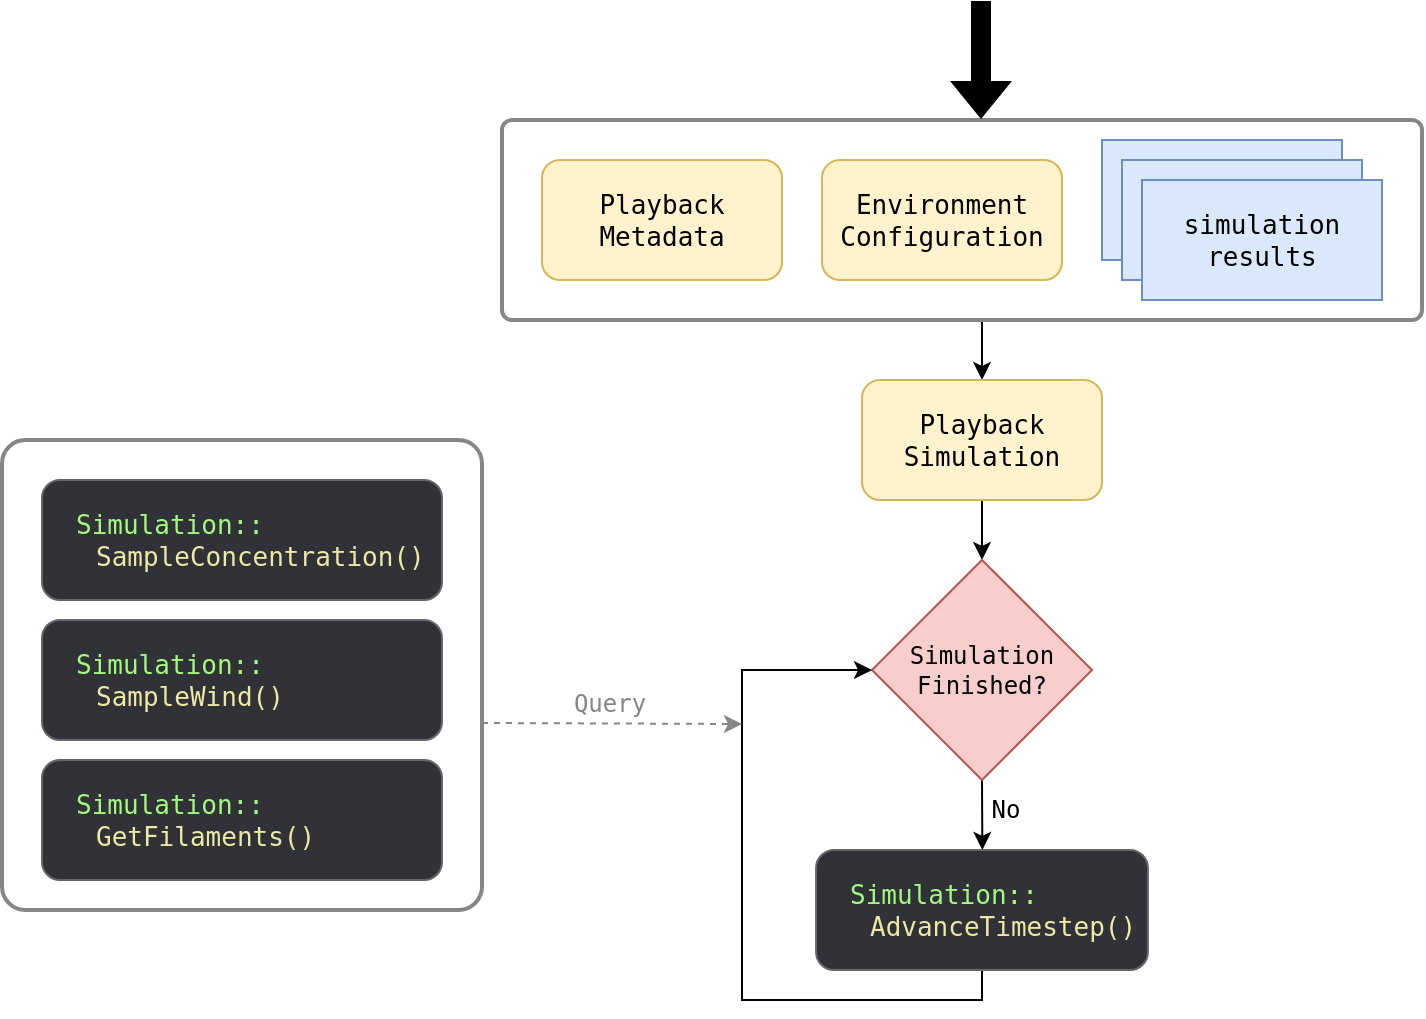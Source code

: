 <mxfile version="27.0.9">
  <diagram name="Page-1" id="a3106Rld3nqsuqSQHuJ1">
    <mxGraphModel dx="1426" dy="883" grid="1" gridSize="10" guides="1" tooltips="1" connect="1" arrows="1" fold="1" page="1" pageScale="1" pageWidth="827" pageHeight="1169" math="0" shadow="0">
      <root>
        <mxCell id="0" />
        <mxCell id="1" parent="0" />
        <mxCell id="j4ynjjWQNKRZf8Y-CPZ6-27" value="" style="rounded=1;whiteSpace=wrap;html=1;fillColor=none;strokeWidth=2;arcSize=5;strokeColor=#868686;" parent="1" vertex="1">
          <mxGeometry x="60" y="220" width="240" height="235" as="geometry" />
        </mxCell>
        <mxCell id="j4ynjjWQNKRZf8Y-CPZ6-7" style="edgeStyle=orthogonalEdgeStyle;rounded=0;orthogonalLoop=1;jettySize=auto;html=1;exitX=0.5;exitY=1;exitDx=0;exitDy=0;" parent="1" source="j4ynjjWQNKRZf8Y-CPZ6-2" target="j4ynjjWQNKRZf8Y-CPZ6-5" edge="1">
          <mxGeometry relative="1" as="geometry">
            <mxPoint x="550.059" y="180.0" as="targetPoint" />
            <Array as="points">
              <mxPoint x="550" y="160" />
            </Array>
          </mxGeometry>
        </mxCell>
        <mxCell id="j4ynjjWQNKRZf8Y-CPZ6-2" value="" style="rounded=1;whiteSpace=wrap;html=1;fillColor=none;strokeWidth=2;arcSize=5;strokeColor=#868686;" parent="1" vertex="1">
          <mxGeometry x="310" y="60" width="460" height="100" as="geometry" />
        </mxCell>
        <mxCell id="ayrzzpna5QH0cfRAlzxf-7" value="Playback&lt;div&gt;Metadata&lt;/div&gt;" style="rounded=1;whiteSpace=wrap;html=1;fillColor=#fff2cc;strokeColor=#d6b656;fontSize=13;fontFamily=Droid Sans Mono, monospace, monospace;" parent="1" vertex="1">
          <mxGeometry x="330" y="80" width="120" height="60" as="geometry" />
        </mxCell>
        <mxCell id="ayrzzpna5QH0cfRAlzxf-46" value="" style="shape=flexArrow;endArrow=classic;html=1;rounded=0;fillColor=#000000;strokeColor=none;entryX=0.5;entryY=0;entryDx=0;entryDy=0;" parent="1" edge="1">
          <mxGeometry width="50" height="50" relative="1" as="geometry">
            <mxPoint x="549.5" as="sourcePoint" />
            <mxPoint x="549.5" y="60" as="targetPoint" />
          </mxGeometry>
        </mxCell>
        <mxCell id="j4ynjjWQNKRZf8Y-CPZ6-1" value="Environment Configuration" style="rounded=1;whiteSpace=wrap;html=1;fillColor=#fff2cc;strokeColor=#d6b656;fontSize=13;fontFamily=Droid Sans Mono, monospace, monospace;" parent="1" vertex="1">
          <mxGeometry x="470" y="80" width="120" height="60" as="geometry" />
        </mxCell>
        <mxCell id="j4ynjjWQNKRZf8Y-CPZ6-16" style="edgeStyle=orthogonalEdgeStyle;rounded=0;orthogonalLoop=1;jettySize=auto;html=1;exitX=0.5;exitY=1;exitDx=0;exitDy=0;" parent="1" source="j4ynjjWQNKRZf8Y-CPZ6-5" target="j4ynjjWQNKRZf8Y-CPZ6-8" edge="1">
          <mxGeometry relative="1" as="geometry" />
        </mxCell>
        <mxCell id="j4ynjjWQNKRZf8Y-CPZ6-5" value="Playback Simulation" style="rounded=1;whiteSpace=wrap;html=1;fillColor=#fff2cc;strokeColor=#d6b656;fontSize=13;fontFamily=Droid Sans Mono, monospace, monospace;" parent="1" vertex="1">
          <mxGeometry x="490" y="190" width="120" height="60" as="geometry" />
        </mxCell>
        <mxCell id="j4ynjjWQNKRZf8Y-CPZ6-10" style="edgeStyle=orthogonalEdgeStyle;rounded=0;orthogonalLoop=1;jettySize=auto;html=1;exitX=0.5;exitY=1;exitDx=0;exitDy=0;" parent="1" source="j4ynjjWQNKRZf8Y-CPZ6-8" edge="1">
          <mxGeometry relative="1" as="geometry">
            <mxPoint x="550.19" y="425" as="targetPoint" />
          </mxGeometry>
        </mxCell>
        <mxCell id="j4ynjjWQNKRZf8Y-CPZ6-8" value="Simulation Finished?" style="rhombus;whiteSpace=wrap;html=1;fillColor=#f8cecc;strokeColor=#b85450;fontFamily=Droid Sans Mono, monospace, monospace;" parent="1" vertex="1">
          <mxGeometry x="495" y="280" width="110" height="110" as="geometry" />
        </mxCell>
        <mxCell id="j4ynjjWQNKRZf8Y-CPZ6-13" style="edgeStyle=orthogonalEdgeStyle;rounded=0;orthogonalLoop=1;jettySize=auto;html=1;exitX=0.5;exitY=1;exitDx=0;exitDy=0;entryX=0;entryY=0.5;entryDx=0;entryDy=0;" parent="1" source="j4ynjjWQNKRZf8Y-CPZ6-11" target="j4ynjjWQNKRZf8Y-CPZ6-8" edge="1">
          <mxGeometry relative="1" as="geometry">
            <mxPoint x="430" y="345" as="targetPoint" />
            <Array as="points">
              <mxPoint x="550" y="500" />
              <mxPoint x="430" y="500" />
              <mxPoint x="430" y="335" />
            </Array>
          </mxGeometry>
        </mxCell>
        <mxCell id="j4ynjjWQNKRZf8Y-CPZ6-11" value="&lt;blockquote style=&quot;margin: 0px 0px 0px 15px; border: none; padding: 0px;&quot;&gt;&lt;font face=&quot;Droid Sans Mono, monospace, monospace&quot; style=&quot;color: rgb(163, 249, 127); font-size: 13px;&quot;&gt;&lt;font style=&quot;&quot;&gt;Simulation&lt;/font&gt;::&lt;/font&gt;&lt;div style=&quot;margin-left: 10px;&quot;&gt;&lt;font face=&quot;Droid Sans Mono, monospace, monospace&quot; style=&quot;color: rgb(236, 233, 166); font-size: 13px;&quot;&gt;AdvanceTimestep()&lt;/font&gt;&lt;/div&gt;&lt;/blockquote&gt;" style="rounded=1;whiteSpace=wrap;html=1;fillColor=#303237;strokeColor=#666666;fontColor=#333333;align=left;" parent="1" vertex="1">
          <mxGeometry x="467.04" y="425" width="165.93" height="60" as="geometry" />
        </mxCell>
        <mxCell id="j4ynjjWQNKRZf8Y-CPZ6-12" value="No" style="text;html=1;align=center;verticalAlign=middle;whiteSpace=wrap;rounded=0;fontFamily=Droid Sans Mono, monospace, monospace;" parent="1" vertex="1">
          <mxGeometry x="532.03" y="390" width="60" height="30" as="geometry" />
        </mxCell>
        <mxCell id="j4ynjjWQNKRZf8Y-CPZ6-17" value="" style="rounded=0;whiteSpace=wrap;html=1;fillColor=#dae8fc;strokeColor=#6c8ebf;fontSize=13;fontFamily=Droid Sans Mono, monospace, monospace;" parent="1" vertex="1">
          <mxGeometry x="610" y="70" width="120" height="60" as="geometry" />
        </mxCell>
        <mxCell id="j4ynjjWQNKRZf8Y-CPZ6-19" value="" style="rounded=0;whiteSpace=wrap;html=1;fillColor=#dae8fc;strokeColor=#6c8ebf;fontSize=13;fontFamily=Droid Sans Mono, monospace, monospace;" parent="1" vertex="1">
          <mxGeometry x="620" y="80" width="120" height="60" as="geometry" />
        </mxCell>
        <mxCell id="j4ynjjWQNKRZf8Y-CPZ6-18" value="simulation results" style="rounded=0;whiteSpace=wrap;html=1;fillColor=#dae8fc;strokeColor=#6c8ebf;fontSize=13;fontFamily=Droid Sans Mono, monospace, monospace;" parent="1" vertex="1">
          <mxGeometry x="630" y="90" width="120" height="60" as="geometry" />
        </mxCell>
        <mxCell id="j4ynjjWQNKRZf8Y-CPZ6-24" value="&lt;blockquote style=&quot;margin: 0px 0px 0px 15px; border: none; padding: 0px;&quot;&gt;&lt;font face=&quot;Droid Sans Mono, monospace, monospace&quot; style=&quot;color: rgb(163, 249, 127); font-size: 13px;&quot;&gt;&lt;font style=&quot;&quot;&gt;Simulation&lt;/font&gt;::&lt;/font&gt;&lt;div style=&quot;margin-left: 10px;&quot;&gt;&lt;font face=&quot;Droid Sans Mono, monospace, monospace&quot; style=&quot;color: rgb(236, 233, 166); font-size: 13px;&quot;&gt;SampleConcentration()&lt;/font&gt;&lt;/div&gt;&lt;/blockquote&gt;" style="rounded=1;whiteSpace=wrap;html=1;fillColor=#303237;strokeColor=#666666;fontColor=#333333;align=left;" parent="1" vertex="1">
          <mxGeometry x="80" y="240" width="200" height="60" as="geometry" />
        </mxCell>
        <mxCell id="j4ynjjWQNKRZf8Y-CPZ6-25" value="&lt;blockquote style=&quot;margin: 0px 0px 0px 15px; border: none; padding: 0px;&quot;&gt;&lt;font face=&quot;Droid Sans Mono, monospace, monospace&quot; style=&quot;color: rgb(163, 249, 127); font-size: 13px;&quot;&gt;&lt;font style=&quot;&quot;&gt;Simulation&lt;/font&gt;::&lt;/font&gt;&lt;div style=&quot;margin-left: 10px;&quot;&gt;&lt;font face=&quot;Droid Sans Mono, monospace, monospace&quot; style=&quot;color: rgb(236, 233, 166); font-size: 13px;&quot;&gt;SampleWind()&lt;/font&gt;&lt;/div&gt;&lt;/blockquote&gt;" style="rounded=1;whiteSpace=wrap;html=1;fillColor=#303237;strokeColor=#666666;fontColor=#333333;align=left;" parent="1" vertex="1">
          <mxGeometry x="80" y="310" width="200" height="60" as="geometry" />
        </mxCell>
        <mxCell id="j4ynjjWQNKRZf8Y-CPZ6-26" value="&lt;blockquote style=&quot;margin: 0px 0px 0px 15px; border: none; padding: 0px;&quot;&gt;&lt;font face=&quot;Droid Sans Mono, monospace, monospace&quot; style=&quot;color: rgb(163, 249, 127); font-size: 13px;&quot;&gt;&lt;font style=&quot;&quot;&gt;Simulation&lt;/font&gt;::&lt;/font&gt;&lt;div style=&quot;margin-left: 10px;&quot;&gt;&lt;font face=&quot;Droid Sans Mono, monospace, monospace&quot; style=&quot;color: rgb(236, 233, 166); font-size: 13px;&quot;&gt;GetFilaments()&lt;/font&gt;&lt;/div&gt;&lt;/blockquote&gt;" style="rounded=1;whiteSpace=wrap;html=1;fillColor=#303237;strokeColor=#666666;fontColor=#333333;align=left;" parent="1" vertex="1">
          <mxGeometry x="80" y="380" width="200" height="60" as="geometry" />
        </mxCell>
        <mxCell id="j4ynjjWQNKRZf8Y-CPZ6-28" value="" style="endArrow=classic;html=1;rounded=0;exitX=1;exitY=0.5;exitDx=0;exitDy=0;dashed=1;strokeColor=#868686;" parent="1" edge="1">
          <mxGeometry width="50" height="50" relative="1" as="geometry">
            <mxPoint x="300" y="361.5" as="sourcePoint" />
            <mxPoint x="430" y="362" as="targetPoint" />
          </mxGeometry>
        </mxCell>
        <mxCell id="j4ynjjWQNKRZf8Y-CPZ6-29" value="&lt;font style=&quot;color: rgb(134, 134, 134);&quot;&gt;Query&lt;/font&gt;" style="text;html=1;align=center;verticalAlign=middle;whiteSpace=wrap;rounded=0;fontFamily=Droid Sans Mono, monospace, monospace;" parent="1" vertex="1">
          <mxGeometry x="319" y="337" width="90" height="30" as="geometry" />
        </mxCell>
      </root>
    </mxGraphModel>
  </diagram>
</mxfile>
